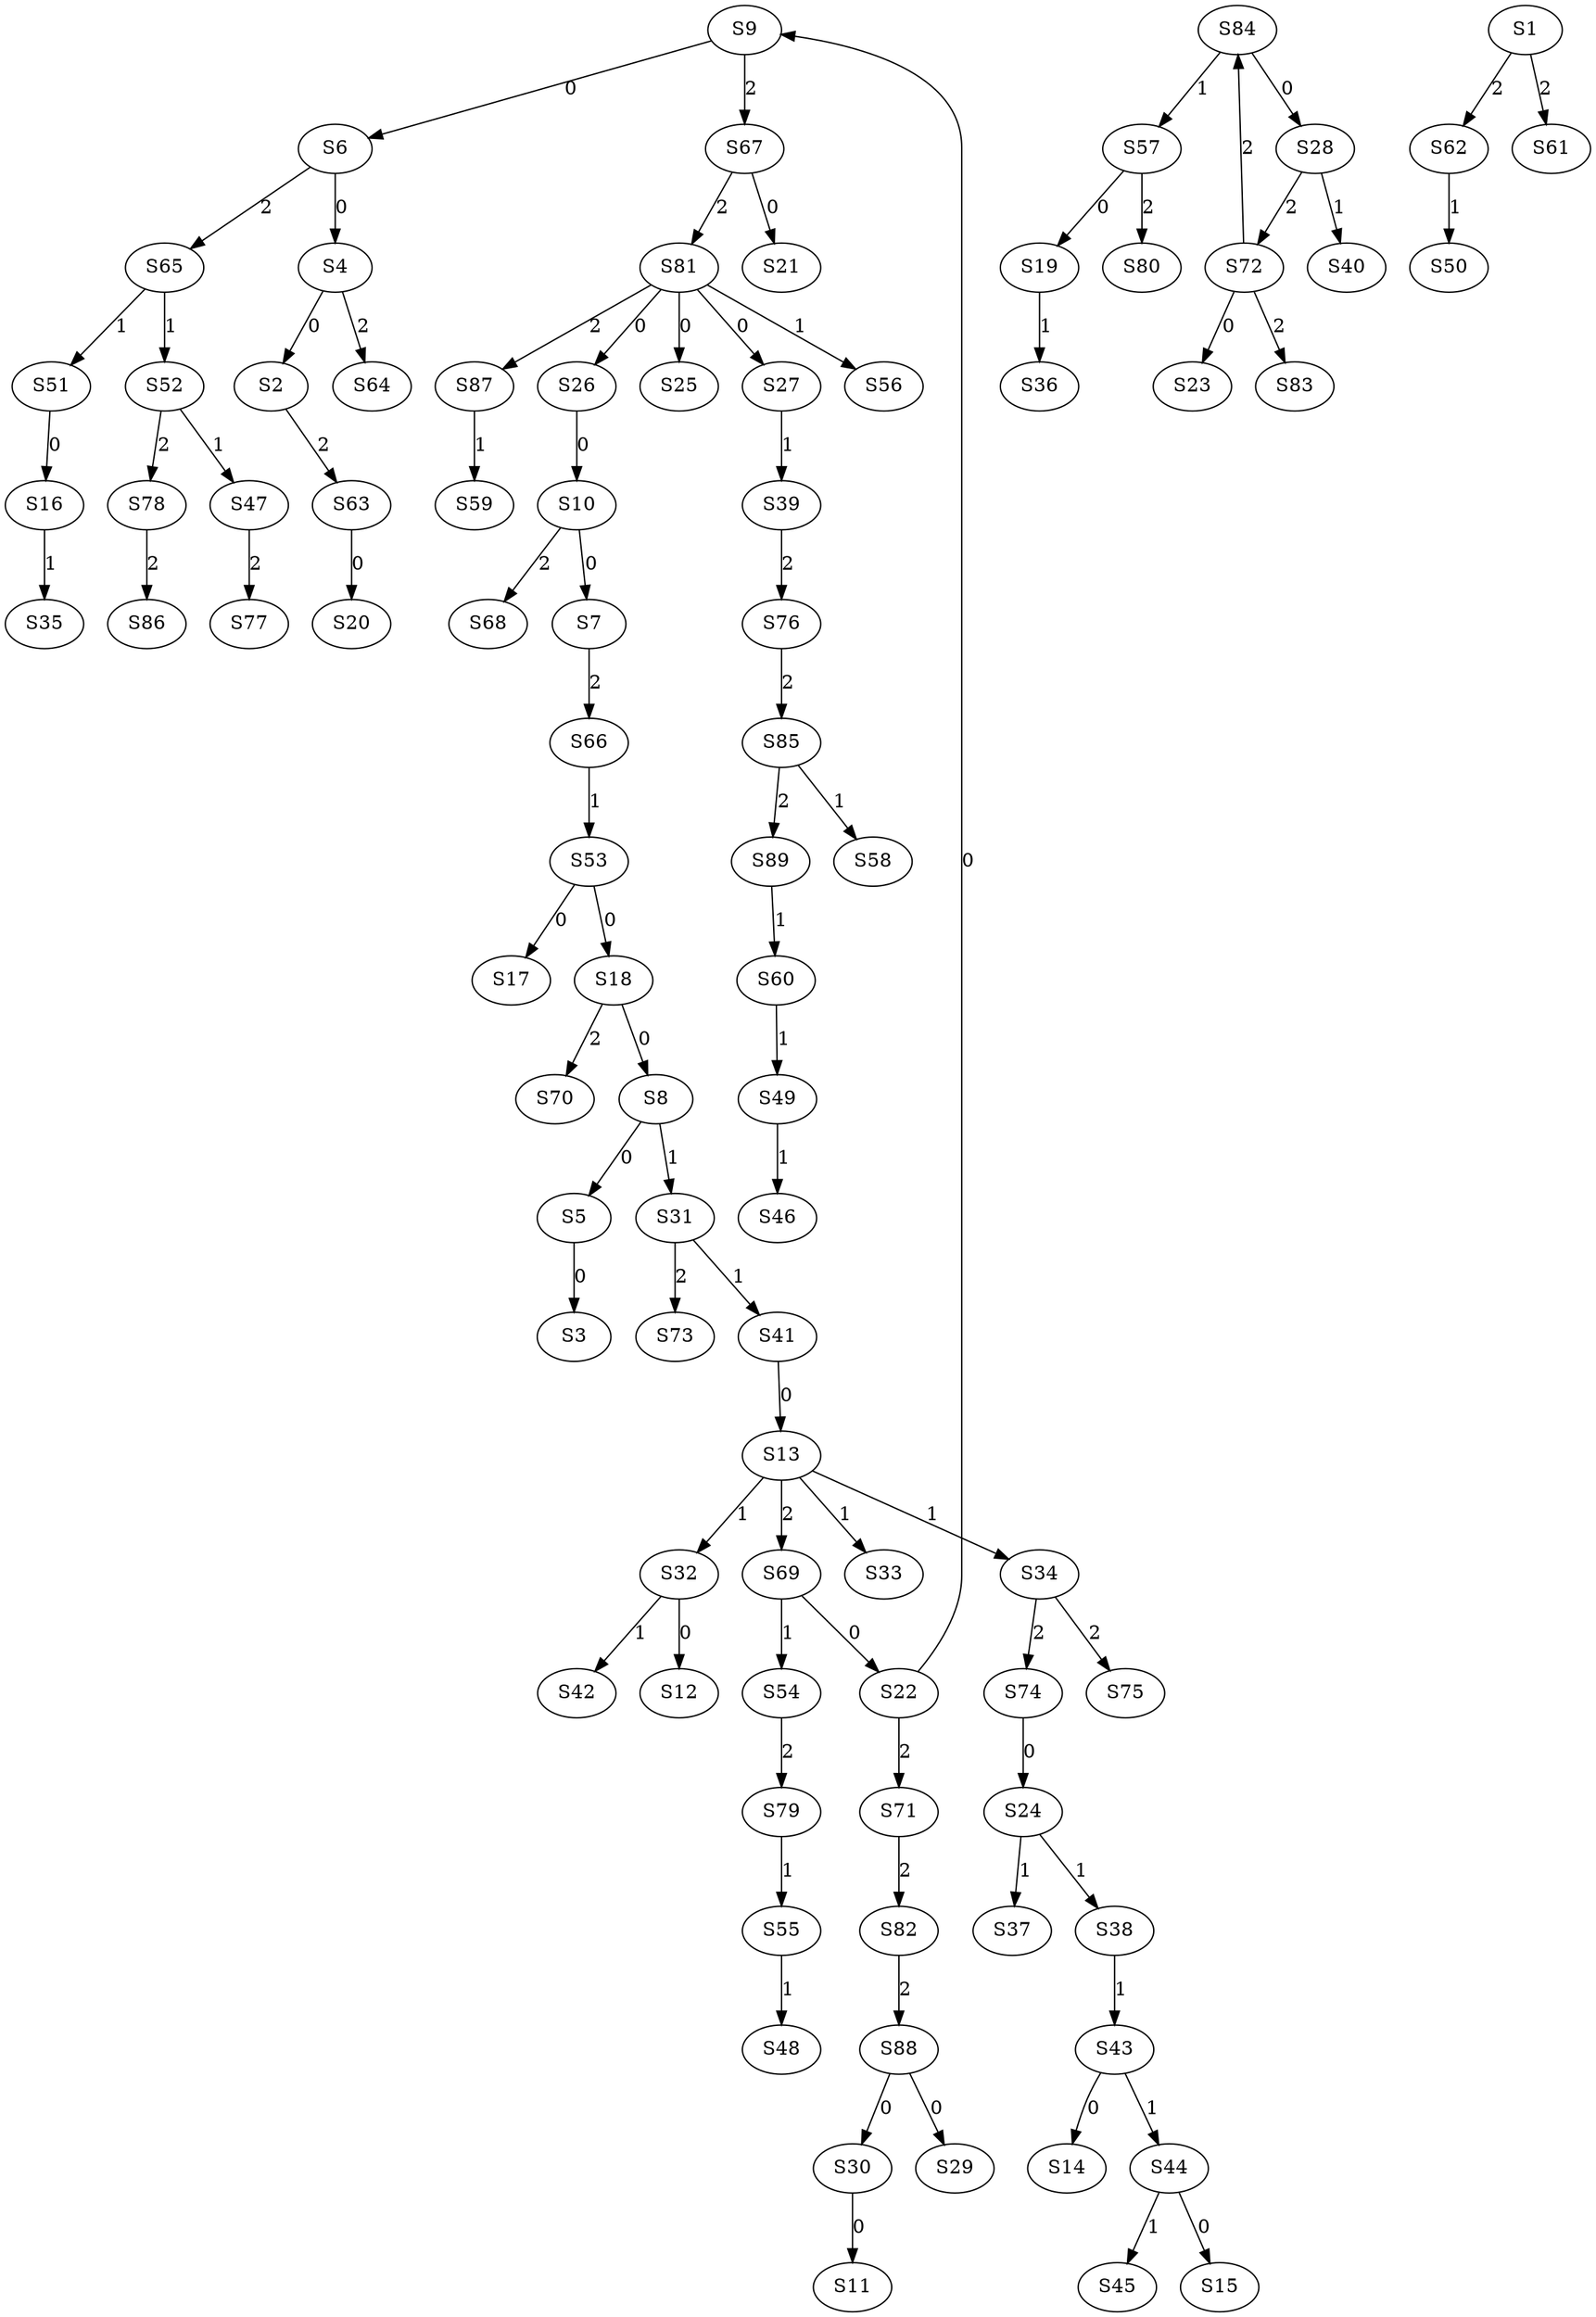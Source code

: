 strict digraph {
	S4 -> S2 [ label = 0 ];
	S5 -> S3 [ label = 0 ];
	S6 -> S4 [ label = 0 ];
	S8 -> S5 [ label = 0 ];
	S9 -> S6 [ label = 0 ];
	S10 -> S7 [ label = 0 ];
	S18 -> S8 [ label = 0 ];
	S22 -> S9 [ label = 0 ];
	S26 -> S10 [ label = 0 ];
	S30 -> S11 [ label = 0 ];
	S32 -> S12 [ label = 0 ];
	S41 -> S13 [ label = 0 ];
	S43 -> S14 [ label = 0 ];
	S44 -> S15 [ label = 0 ];
	S51 -> S16 [ label = 0 ];
	S53 -> S17 [ label = 0 ];
	S53 -> S18 [ label = 0 ];
	S57 -> S19 [ label = 0 ];
	S63 -> S20 [ label = 0 ];
	S67 -> S21 [ label = 0 ];
	S69 -> S22 [ label = 0 ];
	S72 -> S23 [ label = 0 ];
	S74 -> S24 [ label = 0 ];
	S81 -> S25 [ label = 0 ];
	S81 -> S26 [ label = 0 ];
	S81 -> S27 [ label = 0 ];
	S84 -> S28 [ label = 0 ];
	S88 -> S29 [ label = 0 ];
	S88 -> S30 [ label = 0 ];
	S8 -> S31 [ label = 1 ];
	S13 -> S32 [ label = 1 ];
	S13 -> S33 [ label = 1 ];
	S13 -> S34 [ label = 1 ];
	S16 -> S35 [ label = 1 ];
	S19 -> S36 [ label = 1 ];
	S24 -> S37 [ label = 1 ];
	S24 -> S38 [ label = 1 ];
	S27 -> S39 [ label = 1 ];
	S28 -> S40 [ label = 1 ];
	S31 -> S41 [ label = 1 ];
	S32 -> S42 [ label = 1 ];
	S38 -> S43 [ label = 1 ];
	S43 -> S44 [ label = 1 ];
	S44 -> S45 [ label = 1 ];
	S49 -> S46 [ label = 1 ];
	S52 -> S47 [ label = 1 ];
	S55 -> S48 [ label = 1 ];
	S60 -> S49 [ label = 1 ];
	S62 -> S50 [ label = 1 ];
	S65 -> S51 [ label = 1 ];
	S65 -> S52 [ label = 1 ];
	S66 -> S53 [ label = 1 ];
	S69 -> S54 [ label = 1 ];
	S79 -> S55 [ label = 1 ];
	S81 -> S56 [ label = 1 ];
	S84 -> S57 [ label = 1 ];
	S85 -> S58 [ label = 1 ];
	S87 -> S59 [ label = 1 ];
	S89 -> S60 [ label = 1 ];
	S1 -> S61 [ label = 2 ];
	S1 -> S62 [ label = 2 ];
	S2 -> S63 [ label = 2 ];
	S4 -> S64 [ label = 2 ];
	S6 -> S65 [ label = 2 ];
	S7 -> S66 [ label = 2 ];
	S9 -> S67 [ label = 2 ];
	S10 -> S68 [ label = 2 ];
	S13 -> S69 [ label = 2 ];
	S18 -> S70 [ label = 2 ];
	S22 -> S71 [ label = 2 ];
	S28 -> S72 [ label = 2 ];
	S31 -> S73 [ label = 2 ];
	S34 -> S74 [ label = 2 ];
	S34 -> S75 [ label = 2 ];
	S39 -> S76 [ label = 2 ];
	S47 -> S77 [ label = 2 ];
	S52 -> S78 [ label = 2 ];
	S54 -> S79 [ label = 2 ];
	S57 -> S80 [ label = 2 ];
	S67 -> S81 [ label = 2 ];
	S71 -> S82 [ label = 2 ];
	S72 -> S83 [ label = 2 ];
	S72 -> S84 [ label = 2 ];
	S76 -> S85 [ label = 2 ];
	S78 -> S86 [ label = 2 ];
	S81 -> S87 [ label = 2 ];
	S82 -> S88 [ label = 2 ];
	S85 -> S89 [ label = 2 ];
}